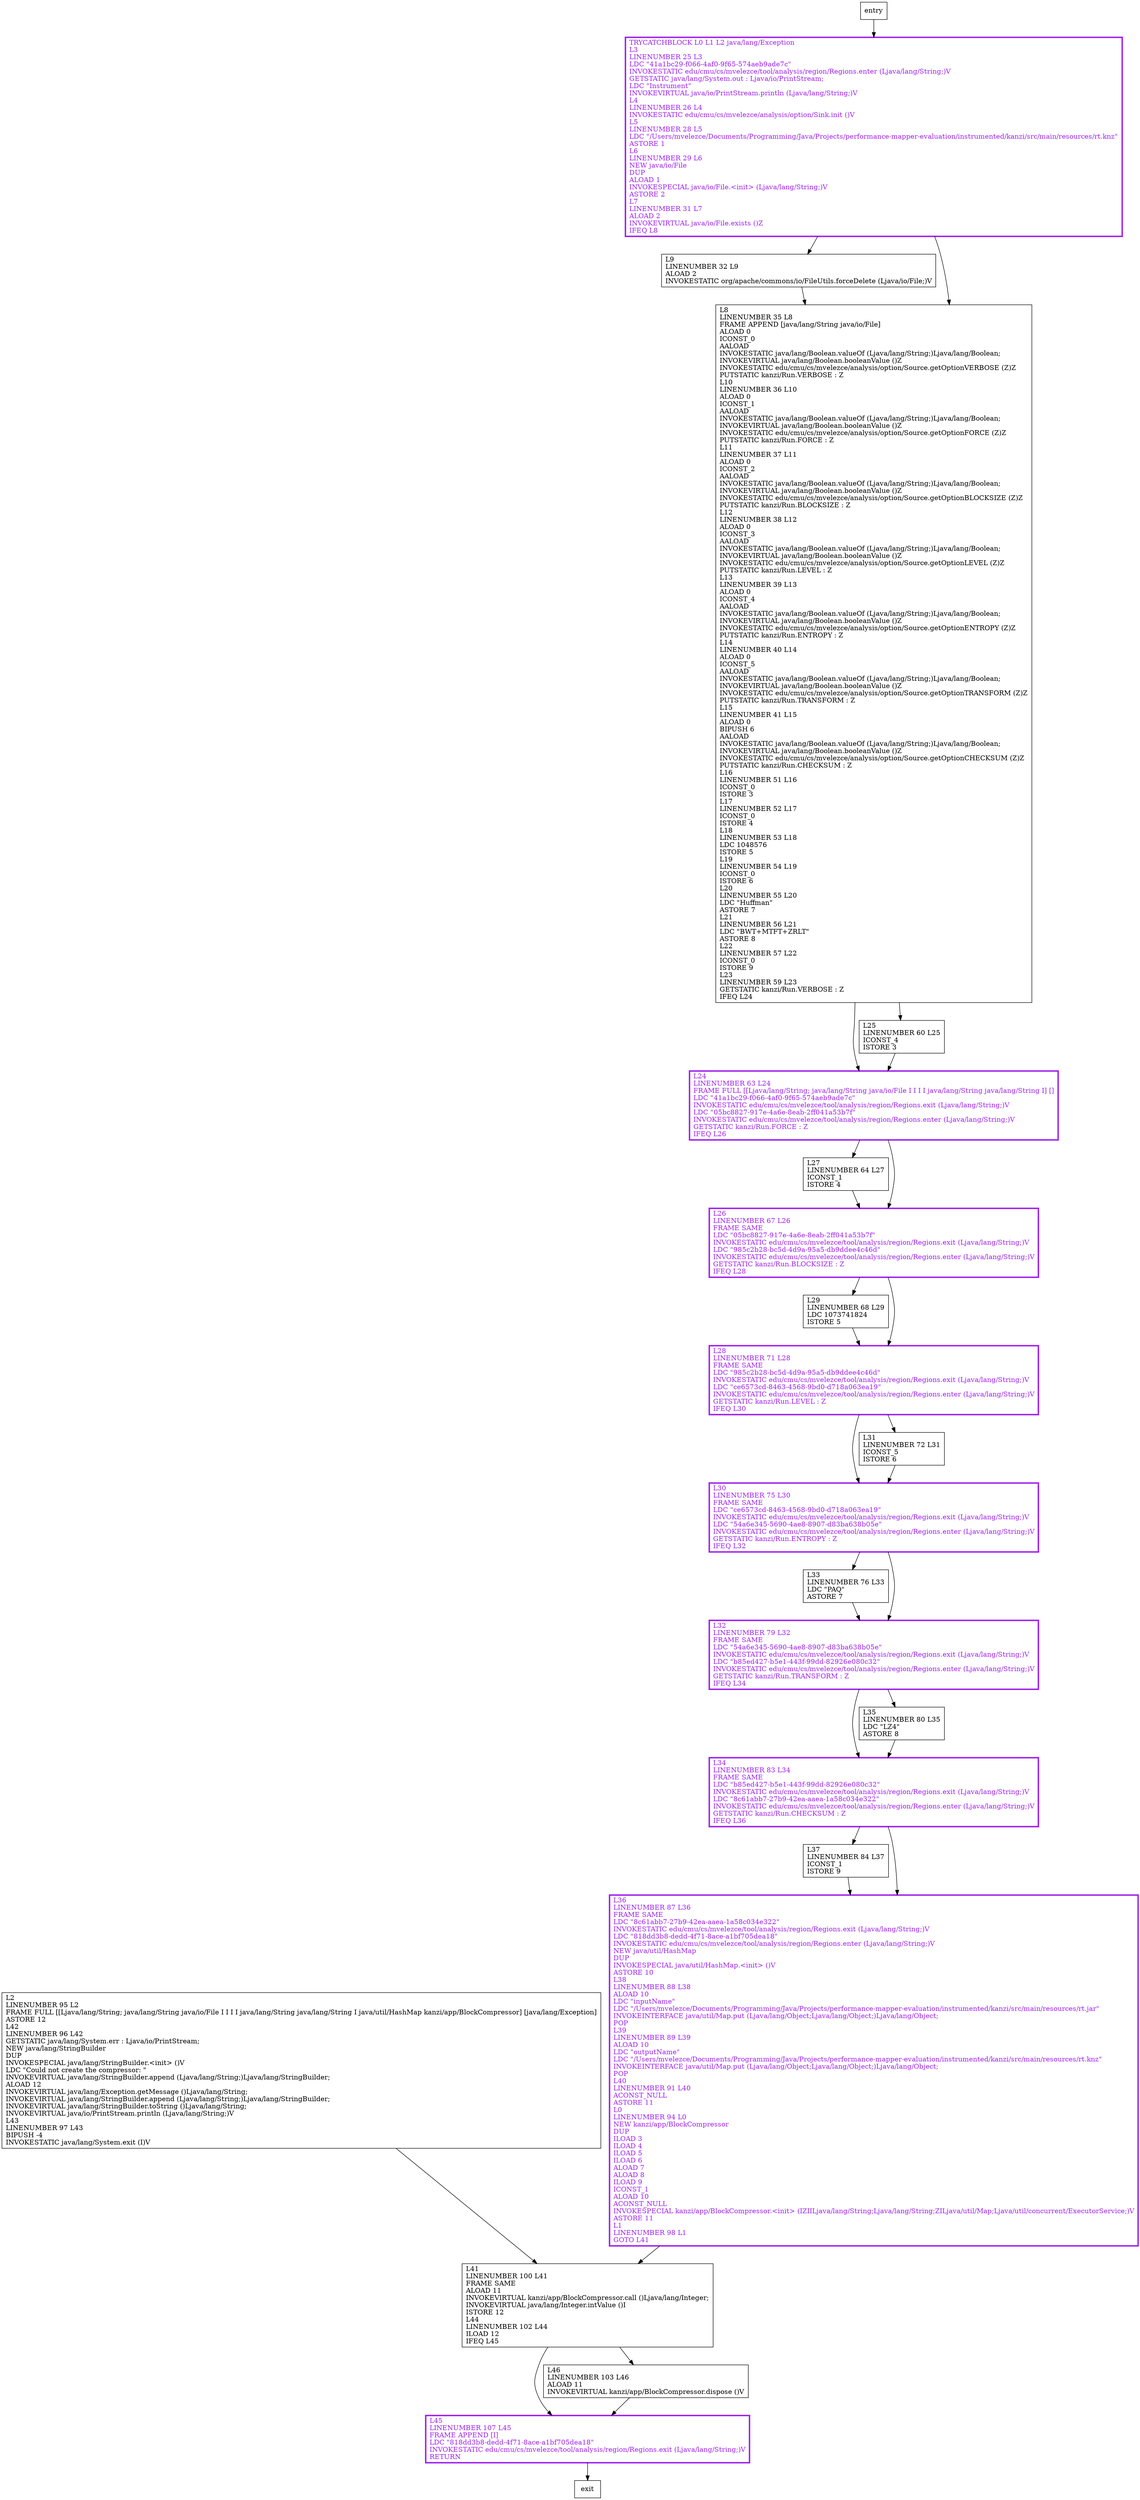 digraph main {
node [shape=record];
1244040852 [label="L37\lLINENUMBER 84 L37\lICONST_1\lISTORE 9\l"];
1335898806 [label="L41\lLINENUMBER 100 L41\lFRAME SAME\lALOAD 11\lINVOKEVIRTUAL kanzi/app/BlockCompressor.call ()Ljava/lang/Integer;\lINVOKEVIRTUAL java/lang/Integer.intValue ()I\lISTORE 12\lL44\lLINENUMBER 102 L44\lILOAD 12\lIFEQ L45\l"];
1223082316 [label="L29\lLINENUMBER 68 L29\lLDC 1073741824\lISTORE 5\l"];
1814823445 [label="L30\lLINENUMBER 75 L30\lFRAME SAME\lLDC \"ce6573cd-8463-4568-9bd0-d718a063ea19\"\lINVOKESTATIC edu/cmu/cs/mvelezce/tool/analysis/region/Regions.exit (Ljava/lang/String;)V\lLDC \"54a6e345-5690-4ae8-8907-d83ba638b05e\"\lINVOKESTATIC edu/cmu/cs/mvelezce/tool/analysis/region/Regions.enter (Ljava/lang/String;)V\lGETSTATIC kanzi/Run.ENTROPY : Z\lIFEQ L32\l"];
1527888892 [label="L24\lLINENUMBER 63 L24\lFRAME FULL [[Ljava/lang/String; java/lang/String java/io/File I I I I java/lang/String java/lang/String I] []\lLDC \"41a1bc29-f066-4af0-9f65-574aeb9ade7c\"\lINVOKESTATIC edu/cmu/cs/mvelezce/tool/analysis/region/Regions.exit (Ljava/lang/String;)V\lLDC \"05bc8827-917e-4a6e-8eab-2ff041a53b7f\"\lINVOKESTATIC edu/cmu/cs/mvelezce/tool/analysis/region/Regions.enter (Ljava/lang/String;)V\lGETSTATIC kanzi/Run.FORCE : Z\lIFEQ L26\l"];
904128037 [label="L31\lLINENUMBER 72 L31\lICONST_5\lISTORE 6\l"];
792901283 [label="TRYCATCHBLOCK L0 L1 L2 java/lang/Exception\lL3\lLINENUMBER 25 L3\lLDC \"41a1bc29-f066-4af0-9f65-574aeb9ade7c\"\lINVOKESTATIC edu/cmu/cs/mvelezce/tool/analysis/region/Regions.enter (Ljava/lang/String;)V\lGETSTATIC java/lang/System.out : Ljava/io/PrintStream;\lLDC \"Instrument\"\lINVOKEVIRTUAL java/io/PrintStream.println (Ljava/lang/String;)V\lL4\lLINENUMBER 26 L4\lINVOKESTATIC edu/cmu/cs/mvelezce/analysis/option/Sink.init ()V\lL5\lLINENUMBER 28 L5\lLDC \"/Users/mvelezce/Documents/Programming/Java/Projects/performance-mapper-evaluation/instrumented/kanzi/src/main/resources/rt.knz\"\lASTORE 1\lL6\lLINENUMBER 29 L6\lNEW java/io/File\lDUP\lALOAD 1\lINVOKESPECIAL java/io/File.\<init\> (Ljava/lang/String;)V\lASTORE 2\lL7\lLINENUMBER 31 L7\lALOAD 2\lINVOKEVIRTUAL java/io/File.exists ()Z\lIFEQ L8\l"];
8495343 [label="L33\lLINENUMBER 76 L33\lLDC \"PAQ\"\lASTORE 7\l"];
1324398960 [label="L28\lLINENUMBER 71 L28\lFRAME SAME\lLDC \"985c2b28-bc5d-4d9a-95a5-db9ddee4c46d\"\lINVOKESTATIC edu/cmu/cs/mvelezce/tool/analysis/region/Regions.exit (Ljava/lang/String;)V\lLDC \"ce6573cd-8463-4568-9bd0-d718a063ea19\"\lINVOKESTATIC edu/cmu/cs/mvelezce/tool/analysis/region/Regions.enter (Ljava/lang/String;)V\lGETSTATIC kanzi/Run.LEVEL : Z\lIFEQ L30\l"];
2123621072 [label="L32\lLINENUMBER 79 L32\lFRAME SAME\lLDC \"54a6e345-5690-4ae8-8907-d83ba638b05e\"\lINVOKESTATIC edu/cmu/cs/mvelezce/tool/analysis/region/Regions.exit (Ljava/lang/String;)V\lLDC \"b85ed427-b5e1-443f-99dd-82926e080c32\"\lINVOKESTATIC edu/cmu/cs/mvelezce/tool/analysis/region/Regions.enter (Ljava/lang/String;)V\lGETSTATIC kanzi/Run.TRANSFORM : Z\lIFEQ L34\l"];
212936256 [label="L34\lLINENUMBER 83 L34\lFRAME SAME\lLDC \"b85ed427-b5e1-443f-99dd-82926e080c32\"\lINVOKESTATIC edu/cmu/cs/mvelezce/tool/analysis/region/Regions.exit (Ljava/lang/String;)V\lLDC \"8c61abb7-27b9-42ea-aaea-1a58c034e322\"\lINVOKESTATIC edu/cmu/cs/mvelezce/tool/analysis/region/Regions.enter (Ljava/lang/String;)V\lGETSTATIC kanzi/Run.CHECKSUM : Z\lIFEQ L36\l"];
161086233 [label="L45\lLINENUMBER 107 L45\lFRAME APPEND [I]\lLDC \"818dd3b8-dedd-4f71-8ace-a1bf705dea18\"\lINVOKESTATIC edu/cmu/cs/mvelezce/tool/analysis/region/Regions.exit (Ljava/lang/String;)V\lRETURN\l"];
1999996560 [label="L46\lLINENUMBER 103 L46\lALOAD 11\lINVOKEVIRTUAL kanzi/app/BlockCompressor.dispose ()V\l"];
1430526480 [label="L9\lLINENUMBER 32 L9\lALOAD 2\lINVOKESTATIC org/apache/commons/io/FileUtils.forceDelete (Ljava/io/File;)V\l"];
543160508 [label="L2\lLINENUMBER 95 L2\lFRAME FULL [[Ljava/lang/String; java/lang/String java/io/File I I I I java/lang/String java/lang/String I java/util/HashMap kanzi/app/BlockCompressor] [java/lang/Exception]\lASTORE 12\lL42\lLINENUMBER 96 L42\lGETSTATIC java/lang/System.err : Ljava/io/PrintStream;\lNEW java/lang/StringBuilder\lDUP\lINVOKESPECIAL java/lang/StringBuilder.\<init\> ()V\lLDC \"Could not create the compressor: \"\lINVOKEVIRTUAL java/lang/StringBuilder.append (Ljava/lang/String;)Ljava/lang/StringBuilder;\lALOAD 12\lINVOKEVIRTUAL java/lang/Exception.getMessage ()Ljava/lang/String;\lINVOKEVIRTUAL java/lang/StringBuilder.append (Ljava/lang/String;)Ljava/lang/StringBuilder;\lINVOKEVIRTUAL java/lang/StringBuilder.toString ()Ljava/lang/String;\lINVOKEVIRTUAL java/io/PrintStream.println (Ljava/lang/String;)V\lL43\lLINENUMBER 97 L43\lBIPUSH -4\lINVOKESTATIC java/lang/System.exit (I)V\l"];
642329405 [label="L35\lLINENUMBER 80 L35\lLDC \"LZ4\"\lASTORE 8\l"];
1633479059 [label="L25\lLINENUMBER 60 L25\lICONST_4\lISTORE 3\l"];
417869770 [label="L27\lLINENUMBER 64 L27\lICONST_1\lISTORE 4\l"];
1837710577 [label="L26\lLINENUMBER 67 L26\lFRAME SAME\lLDC \"05bc8827-917e-4a6e-8eab-2ff041a53b7f\"\lINVOKESTATIC edu/cmu/cs/mvelezce/tool/analysis/region/Regions.exit (Ljava/lang/String;)V\lLDC \"985c2b28-bc5d-4d9a-95a5-db9ddee4c46d\"\lINVOKESTATIC edu/cmu/cs/mvelezce/tool/analysis/region/Regions.enter (Ljava/lang/String;)V\lGETSTATIC kanzi/Run.BLOCKSIZE : Z\lIFEQ L28\l"];
1377556569 [label="L8\lLINENUMBER 35 L8\lFRAME APPEND [java/lang/String java/io/File]\lALOAD 0\lICONST_0\lAALOAD\lINVOKESTATIC java/lang/Boolean.valueOf (Ljava/lang/String;)Ljava/lang/Boolean;\lINVOKEVIRTUAL java/lang/Boolean.booleanValue ()Z\lINVOKESTATIC edu/cmu/cs/mvelezce/analysis/option/Source.getOptionVERBOSE (Z)Z\lPUTSTATIC kanzi/Run.VERBOSE : Z\lL10\lLINENUMBER 36 L10\lALOAD 0\lICONST_1\lAALOAD\lINVOKESTATIC java/lang/Boolean.valueOf (Ljava/lang/String;)Ljava/lang/Boolean;\lINVOKEVIRTUAL java/lang/Boolean.booleanValue ()Z\lINVOKESTATIC edu/cmu/cs/mvelezce/analysis/option/Source.getOptionFORCE (Z)Z\lPUTSTATIC kanzi/Run.FORCE : Z\lL11\lLINENUMBER 37 L11\lALOAD 0\lICONST_2\lAALOAD\lINVOKESTATIC java/lang/Boolean.valueOf (Ljava/lang/String;)Ljava/lang/Boolean;\lINVOKEVIRTUAL java/lang/Boolean.booleanValue ()Z\lINVOKESTATIC edu/cmu/cs/mvelezce/analysis/option/Source.getOptionBLOCKSIZE (Z)Z\lPUTSTATIC kanzi/Run.BLOCKSIZE : Z\lL12\lLINENUMBER 38 L12\lALOAD 0\lICONST_3\lAALOAD\lINVOKESTATIC java/lang/Boolean.valueOf (Ljava/lang/String;)Ljava/lang/Boolean;\lINVOKEVIRTUAL java/lang/Boolean.booleanValue ()Z\lINVOKESTATIC edu/cmu/cs/mvelezce/analysis/option/Source.getOptionLEVEL (Z)Z\lPUTSTATIC kanzi/Run.LEVEL : Z\lL13\lLINENUMBER 39 L13\lALOAD 0\lICONST_4\lAALOAD\lINVOKESTATIC java/lang/Boolean.valueOf (Ljava/lang/String;)Ljava/lang/Boolean;\lINVOKEVIRTUAL java/lang/Boolean.booleanValue ()Z\lINVOKESTATIC edu/cmu/cs/mvelezce/analysis/option/Source.getOptionENTROPY (Z)Z\lPUTSTATIC kanzi/Run.ENTROPY : Z\lL14\lLINENUMBER 40 L14\lALOAD 0\lICONST_5\lAALOAD\lINVOKESTATIC java/lang/Boolean.valueOf (Ljava/lang/String;)Ljava/lang/Boolean;\lINVOKEVIRTUAL java/lang/Boolean.booleanValue ()Z\lINVOKESTATIC edu/cmu/cs/mvelezce/analysis/option/Source.getOptionTRANSFORM (Z)Z\lPUTSTATIC kanzi/Run.TRANSFORM : Z\lL15\lLINENUMBER 41 L15\lALOAD 0\lBIPUSH 6\lAALOAD\lINVOKESTATIC java/lang/Boolean.valueOf (Ljava/lang/String;)Ljava/lang/Boolean;\lINVOKEVIRTUAL java/lang/Boolean.booleanValue ()Z\lINVOKESTATIC edu/cmu/cs/mvelezce/analysis/option/Source.getOptionCHECKSUM (Z)Z\lPUTSTATIC kanzi/Run.CHECKSUM : Z\lL16\lLINENUMBER 51 L16\lICONST_0\lISTORE 3\lL17\lLINENUMBER 52 L17\lICONST_0\lISTORE 4\lL18\lLINENUMBER 53 L18\lLDC 1048576\lISTORE 5\lL19\lLINENUMBER 54 L19\lICONST_0\lISTORE 6\lL20\lLINENUMBER 55 L20\lLDC \"Huffman\"\lASTORE 7\lL21\lLINENUMBER 56 L21\lLDC \"BWT+MTFT+ZRLT\"\lASTORE 8\lL22\lLINENUMBER 57 L22\lICONST_0\lISTORE 9\lL23\lLINENUMBER 59 L23\lGETSTATIC kanzi/Run.VERBOSE : Z\lIFEQ L24\l"];
1194186822 [label="L36\lLINENUMBER 87 L36\lFRAME SAME\lLDC \"8c61abb7-27b9-42ea-aaea-1a58c034e322\"\lINVOKESTATIC edu/cmu/cs/mvelezce/tool/analysis/region/Regions.exit (Ljava/lang/String;)V\lLDC \"818dd3b8-dedd-4f71-8ace-a1bf705dea18\"\lINVOKESTATIC edu/cmu/cs/mvelezce/tool/analysis/region/Regions.enter (Ljava/lang/String;)V\lNEW java/util/HashMap\lDUP\lINVOKESPECIAL java/util/HashMap.\<init\> ()V\lASTORE 10\lL38\lLINENUMBER 88 L38\lALOAD 10\lLDC \"inputName\"\lLDC \"/Users/mvelezce/Documents/Programming/Java/Projects/performance-mapper-evaluation/instrumented/kanzi/src/main/resources/rt.jar\"\lINVOKEINTERFACE java/util/Map.put (Ljava/lang/Object;Ljava/lang/Object;)Ljava/lang/Object;\lPOP\lL39\lLINENUMBER 89 L39\lALOAD 10\lLDC \"outputName\"\lLDC \"/Users/mvelezce/Documents/Programming/Java/Projects/performance-mapper-evaluation/instrumented/kanzi/src/main/resources/rt.knz\"\lINVOKEINTERFACE java/util/Map.put (Ljava/lang/Object;Ljava/lang/Object;)Ljava/lang/Object;\lPOP\lL40\lLINENUMBER 91 L40\lACONST_NULL\lASTORE 11\lL0\lLINENUMBER 94 L0\lNEW kanzi/app/BlockCompressor\lDUP\lILOAD 3\lILOAD 4\lILOAD 5\lILOAD 6\lALOAD 7\lALOAD 8\lILOAD 9\lICONST_1\lALOAD 10\lACONST_NULL\lINVOKESPECIAL kanzi/app/BlockCompressor.\<init\> (IZIILjava/lang/String;Ljava/lang/String;ZILjava/util/Map;Ljava/util/concurrent/ExecutorService;)V\lASTORE 11\lL1\lLINENUMBER 98 L1\lGOTO L41\l"];
entry;
exit;
1244040852 -> 1194186822;
1335898806 -> 161086233;
1335898806 -> 1999996560;
1223082316 -> 1324398960;
1814823445 -> 2123621072;
1814823445 -> 8495343;
1527888892 -> 417869770;
1527888892 -> 1837710577;
904128037 -> 1814823445;
792901283 -> 1430526480;
792901283 -> 1377556569;
8495343 -> 2123621072;
entry -> 792901283;
1324398960 -> 1814823445;
1324398960 -> 904128037;
2123621072 -> 212936256;
2123621072 -> 642329405;
212936256 -> 1244040852;
212936256 -> 1194186822;
161086233 -> exit;
1999996560 -> 161086233;
1430526480 -> 1377556569;
543160508 -> 1335898806;
642329405 -> 212936256;
1633479059 -> 1527888892;
417869770 -> 1837710577;
1837710577 -> 1324398960;
1837710577 -> 1223082316;
1377556569 -> 1633479059;
1377556569 -> 1527888892;
1194186822 -> 1335898806;
1324398960[fontcolor="purple", penwidth=3, color="purple"];
2123621072[fontcolor="purple", penwidth=3, color="purple"];
212936256[fontcolor="purple", penwidth=3, color="purple"];
161086233[fontcolor="purple", penwidth=3, color="purple"];
1837710577[fontcolor="purple", penwidth=3, color="purple"];
1814823445[fontcolor="purple", penwidth=3, color="purple"];
1527888892[fontcolor="purple", penwidth=3, color="purple"];
792901283[fontcolor="purple", penwidth=3, color="purple"];
1194186822[fontcolor="purple", penwidth=3, color="purple"];
}
